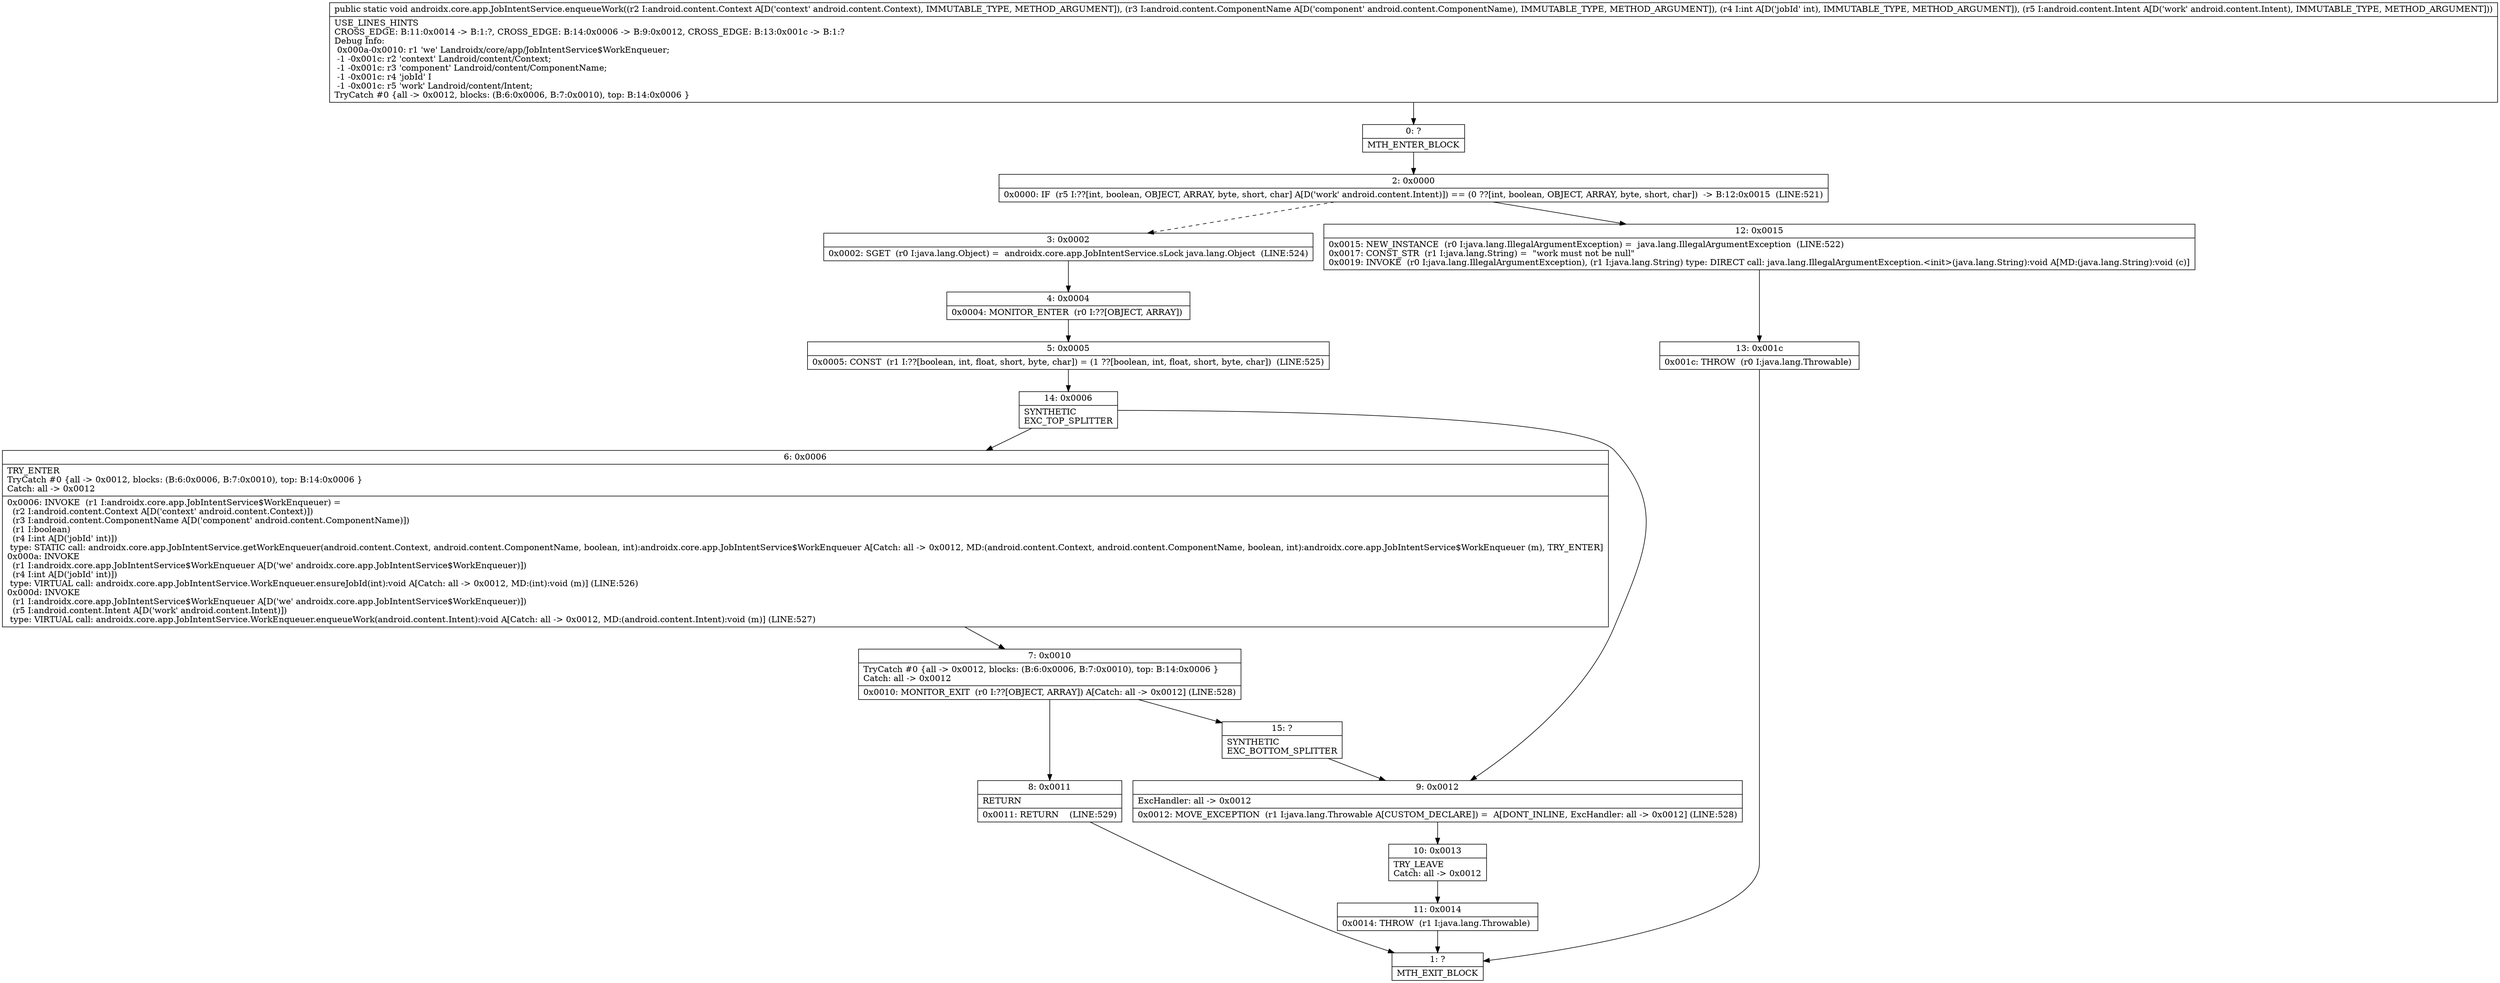 digraph "CFG forandroidx.core.app.JobIntentService.enqueueWork(Landroid\/content\/Context;Landroid\/content\/ComponentName;ILandroid\/content\/Intent;)V" {
Node_0 [shape=record,label="{0\:\ ?|MTH_ENTER_BLOCK\l}"];
Node_2 [shape=record,label="{2\:\ 0x0000|0x0000: IF  (r5 I:??[int, boolean, OBJECT, ARRAY, byte, short, char] A[D('work' android.content.Intent)]) == (0 ??[int, boolean, OBJECT, ARRAY, byte, short, char])  \-\> B:12:0x0015  (LINE:521)\l}"];
Node_3 [shape=record,label="{3\:\ 0x0002|0x0002: SGET  (r0 I:java.lang.Object) =  androidx.core.app.JobIntentService.sLock java.lang.Object  (LINE:524)\l}"];
Node_4 [shape=record,label="{4\:\ 0x0004|0x0004: MONITOR_ENTER  (r0 I:??[OBJECT, ARRAY]) \l}"];
Node_5 [shape=record,label="{5\:\ 0x0005|0x0005: CONST  (r1 I:??[boolean, int, float, short, byte, char]) = (1 ??[boolean, int, float, short, byte, char])  (LINE:525)\l}"];
Node_14 [shape=record,label="{14\:\ 0x0006|SYNTHETIC\lEXC_TOP_SPLITTER\l}"];
Node_6 [shape=record,label="{6\:\ 0x0006|TRY_ENTER\lTryCatch #0 \{all \-\> 0x0012, blocks: (B:6:0x0006, B:7:0x0010), top: B:14:0x0006 \}\lCatch: all \-\> 0x0012\l|0x0006: INVOKE  (r1 I:androidx.core.app.JobIntentService$WorkEnqueuer) = \l  (r2 I:android.content.Context A[D('context' android.content.Context)])\l  (r3 I:android.content.ComponentName A[D('component' android.content.ComponentName)])\l  (r1 I:boolean)\l  (r4 I:int A[D('jobId' int)])\l type: STATIC call: androidx.core.app.JobIntentService.getWorkEnqueuer(android.content.Context, android.content.ComponentName, boolean, int):androidx.core.app.JobIntentService$WorkEnqueuer A[Catch: all \-\> 0x0012, MD:(android.content.Context, android.content.ComponentName, boolean, int):androidx.core.app.JobIntentService$WorkEnqueuer (m), TRY_ENTER]\l0x000a: INVOKE  \l  (r1 I:androidx.core.app.JobIntentService$WorkEnqueuer A[D('we' androidx.core.app.JobIntentService$WorkEnqueuer)])\l  (r4 I:int A[D('jobId' int)])\l type: VIRTUAL call: androidx.core.app.JobIntentService.WorkEnqueuer.ensureJobId(int):void A[Catch: all \-\> 0x0012, MD:(int):void (m)] (LINE:526)\l0x000d: INVOKE  \l  (r1 I:androidx.core.app.JobIntentService$WorkEnqueuer A[D('we' androidx.core.app.JobIntentService$WorkEnqueuer)])\l  (r5 I:android.content.Intent A[D('work' android.content.Intent)])\l type: VIRTUAL call: androidx.core.app.JobIntentService.WorkEnqueuer.enqueueWork(android.content.Intent):void A[Catch: all \-\> 0x0012, MD:(android.content.Intent):void (m)] (LINE:527)\l}"];
Node_7 [shape=record,label="{7\:\ 0x0010|TryCatch #0 \{all \-\> 0x0012, blocks: (B:6:0x0006, B:7:0x0010), top: B:14:0x0006 \}\lCatch: all \-\> 0x0012\l|0x0010: MONITOR_EXIT  (r0 I:??[OBJECT, ARRAY]) A[Catch: all \-\> 0x0012] (LINE:528)\l}"];
Node_8 [shape=record,label="{8\:\ 0x0011|RETURN\l|0x0011: RETURN    (LINE:529)\l}"];
Node_1 [shape=record,label="{1\:\ ?|MTH_EXIT_BLOCK\l}"];
Node_15 [shape=record,label="{15\:\ ?|SYNTHETIC\lEXC_BOTTOM_SPLITTER\l}"];
Node_9 [shape=record,label="{9\:\ 0x0012|ExcHandler: all \-\> 0x0012\l|0x0012: MOVE_EXCEPTION  (r1 I:java.lang.Throwable A[CUSTOM_DECLARE]) =  A[DONT_INLINE, ExcHandler: all \-\> 0x0012] (LINE:528)\l}"];
Node_10 [shape=record,label="{10\:\ 0x0013|TRY_LEAVE\lCatch: all \-\> 0x0012\l}"];
Node_11 [shape=record,label="{11\:\ 0x0014|0x0014: THROW  (r1 I:java.lang.Throwable) \l}"];
Node_12 [shape=record,label="{12\:\ 0x0015|0x0015: NEW_INSTANCE  (r0 I:java.lang.IllegalArgumentException) =  java.lang.IllegalArgumentException  (LINE:522)\l0x0017: CONST_STR  (r1 I:java.lang.String) =  \"work must not be null\" \l0x0019: INVOKE  (r0 I:java.lang.IllegalArgumentException), (r1 I:java.lang.String) type: DIRECT call: java.lang.IllegalArgumentException.\<init\>(java.lang.String):void A[MD:(java.lang.String):void (c)]\l}"];
Node_13 [shape=record,label="{13\:\ 0x001c|0x001c: THROW  (r0 I:java.lang.Throwable) \l}"];
MethodNode[shape=record,label="{public static void androidx.core.app.JobIntentService.enqueueWork((r2 I:android.content.Context A[D('context' android.content.Context), IMMUTABLE_TYPE, METHOD_ARGUMENT]), (r3 I:android.content.ComponentName A[D('component' android.content.ComponentName), IMMUTABLE_TYPE, METHOD_ARGUMENT]), (r4 I:int A[D('jobId' int), IMMUTABLE_TYPE, METHOD_ARGUMENT]), (r5 I:android.content.Intent A[D('work' android.content.Intent), IMMUTABLE_TYPE, METHOD_ARGUMENT]))  | USE_LINES_HINTS\lCROSS_EDGE: B:11:0x0014 \-\> B:1:?, CROSS_EDGE: B:14:0x0006 \-\> B:9:0x0012, CROSS_EDGE: B:13:0x001c \-\> B:1:?\lDebug Info:\l  0x000a\-0x0010: r1 'we' Landroidx\/core\/app\/JobIntentService$WorkEnqueuer;\l  \-1 \-0x001c: r2 'context' Landroid\/content\/Context;\l  \-1 \-0x001c: r3 'component' Landroid\/content\/ComponentName;\l  \-1 \-0x001c: r4 'jobId' I\l  \-1 \-0x001c: r5 'work' Landroid\/content\/Intent;\lTryCatch #0 \{all \-\> 0x0012, blocks: (B:6:0x0006, B:7:0x0010), top: B:14:0x0006 \}\l}"];
MethodNode -> Node_0;Node_0 -> Node_2;
Node_2 -> Node_3[style=dashed];
Node_2 -> Node_12;
Node_3 -> Node_4;
Node_4 -> Node_5;
Node_5 -> Node_14;
Node_14 -> Node_6;
Node_14 -> Node_9;
Node_6 -> Node_7;
Node_7 -> Node_8;
Node_7 -> Node_15;
Node_8 -> Node_1;
Node_15 -> Node_9;
Node_9 -> Node_10;
Node_10 -> Node_11;
Node_11 -> Node_1;
Node_12 -> Node_13;
Node_13 -> Node_1;
}

